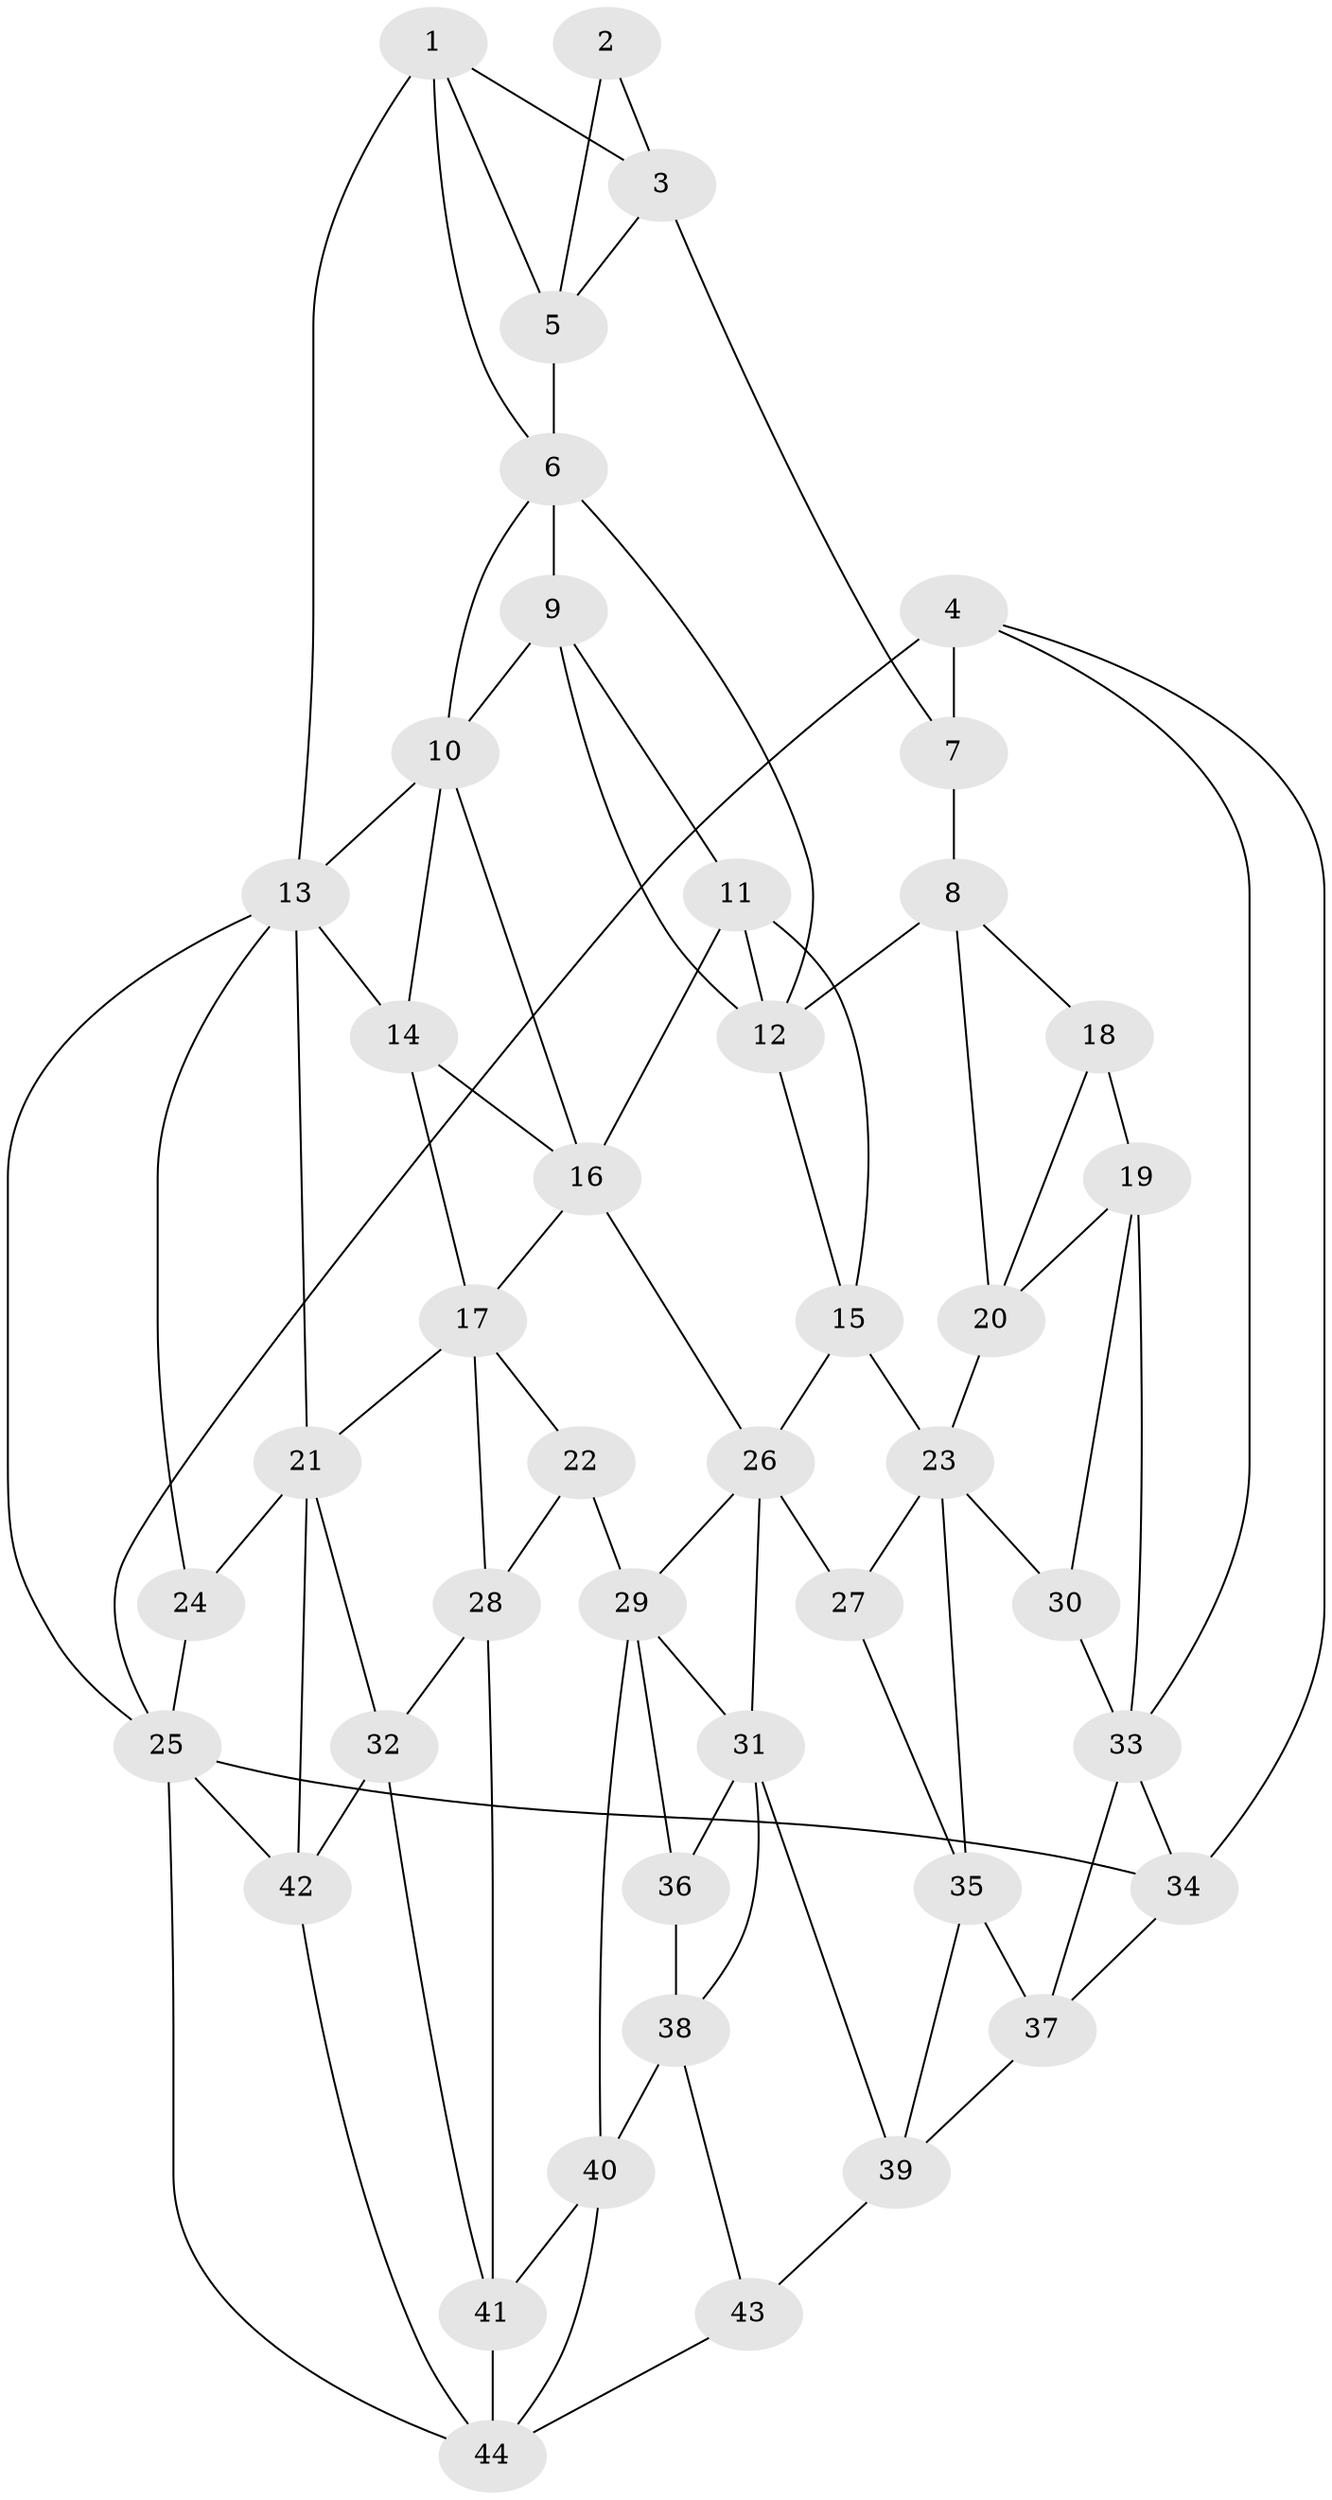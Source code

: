 // original degree distribution, {3: 0.0136986301369863, 5: 0.5753424657534246, 6: 0.19863013698630136, 4: 0.21232876712328766}
// Generated by graph-tools (version 1.1) at 2025/38/03/04/25 23:38:25]
// undirected, 44 vertices, 91 edges
graph export_dot {
  node [color=gray90,style=filled];
  1;
  2;
  3;
  4;
  5;
  6;
  7;
  8;
  9;
  10;
  11;
  12;
  13;
  14;
  15;
  16;
  17;
  18;
  19;
  20;
  21;
  22;
  23;
  24;
  25;
  26;
  27;
  28;
  29;
  30;
  31;
  32;
  33;
  34;
  35;
  36;
  37;
  38;
  39;
  40;
  41;
  42;
  43;
  44;
  1 -- 3 [weight=1.0];
  1 -- 5 [weight=1.0];
  1 -- 6 [weight=1.0];
  1 -- 13 [weight=1.0];
  2 -- 3 [weight=2.0];
  2 -- 5 [weight=2.0];
  3 -- 5 [weight=1.0];
  3 -- 7 [weight=1.0];
  4 -- 7 [weight=2.0];
  4 -- 25 [weight=1.0];
  4 -- 33 [weight=1.0];
  4 -- 34 [weight=1.0];
  5 -- 6 [weight=2.0];
  6 -- 9 [weight=1.0];
  6 -- 10 [weight=1.0];
  6 -- 12 [weight=1.0];
  7 -- 8 [weight=1.0];
  8 -- 12 [weight=1.0];
  8 -- 18 [weight=1.0];
  8 -- 20 [weight=1.0];
  9 -- 10 [weight=2.0];
  9 -- 11 [weight=2.0];
  9 -- 12 [weight=1.0];
  10 -- 13 [weight=1.0];
  10 -- 14 [weight=1.0];
  10 -- 16 [weight=1.0];
  11 -- 12 [weight=1.0];
  11 -- 15 [weight=1.0];
  11 -- 16 [weight=1.0];
  12 -- 15 [weight=1.0];
  13 -- 14 [weight=1.0];
  13 -- 21 [weight=1.0];
  13 -- 24 [weight=1.0];
  13 -- 25 [weight=1.0];
  14 -- 16 [weight=1.0];
  14 -- 17 [weight=1.0];
  15 -- 23 [weight=2.0];
  15 -- 26 [weight=1.0];
  16 -- 17 [weight=1.0];
  16 -- 26 [weight=1.0];
  17 -- 21 [weight=1.0];
  17 -- 22 [weight=1.0];
  17 -- 28 [weight=1.0];
  18 -- 19 [weight=2.0];
  18 -- 20 [weight=1.0];
  19 -- 20 [weight=1.0];
  19 -- 30 [weight=1.0];
  19 -- 33 [weight=1.0];
  20 -- 23 [weight=1.0];
  21 -- 24 [weight=1.0];
  21 -- 32 [weight=1.0];
  21 -- 42 [weight=1.0];
  22 -- 28 [weight=1.0];
  22 -- 29 [weight=1.0];
  23 -- 27 [weight=1.0];
  23 -- 30 [weight=1.0];
  23 -- 35 [weight=1.0];
  24 -- 25 [weight=2.0];
  25 -- 34 [weight=1.0];
  25 -- 42 [weight=1.0];
  25 -- 44 [weight=1.0];
  26 -- 27 [weight=2.0];
  26 -- 29 [weight=1.0];
  26 -- 31 [weight=1.0];
  27 -- 35 [weight=1.0];
  28 -- 32 [weight=1.0];
  28 -- 41 [weight=1.0];
  29 -- 31 [weight=1.0];
  29 -- 36 [weight=1.0];
  29 -- 40 [weight=1.0];
  30 -- 33 [weight=2.0];
  31 -- 36 [weight=1.0];
  31 -- 38 [weight=1.0];
  31 -- 39 [weight=1.0];
  32 -- 41 [weight=1.0];
  32 -- 42 [weight=1.0];
  33 -- 34 [weight=1.0];
  33 -- 37 [weight=1.0];
  34 -- 37 [weight=1.0];
  35 -- 37 [weight=2.0];
  35 -- 39 [weight=2.0];
  36 -- 38 [weight=2.0];
  37 -- 39 [weight=1.0];
  38 -- 40 [weight=1.0];
  38 -- 43 [weight=1.0];
  39 -- 43 [weight=2.0];
  40 -- 41 [weight=1.0];
  40 -- 44 [weight=1.0];
  41 -- 44 [weight=2.0];
  42 -- 44 [weight=1.0];
  43 -- 44 [weight=1.0];
}
